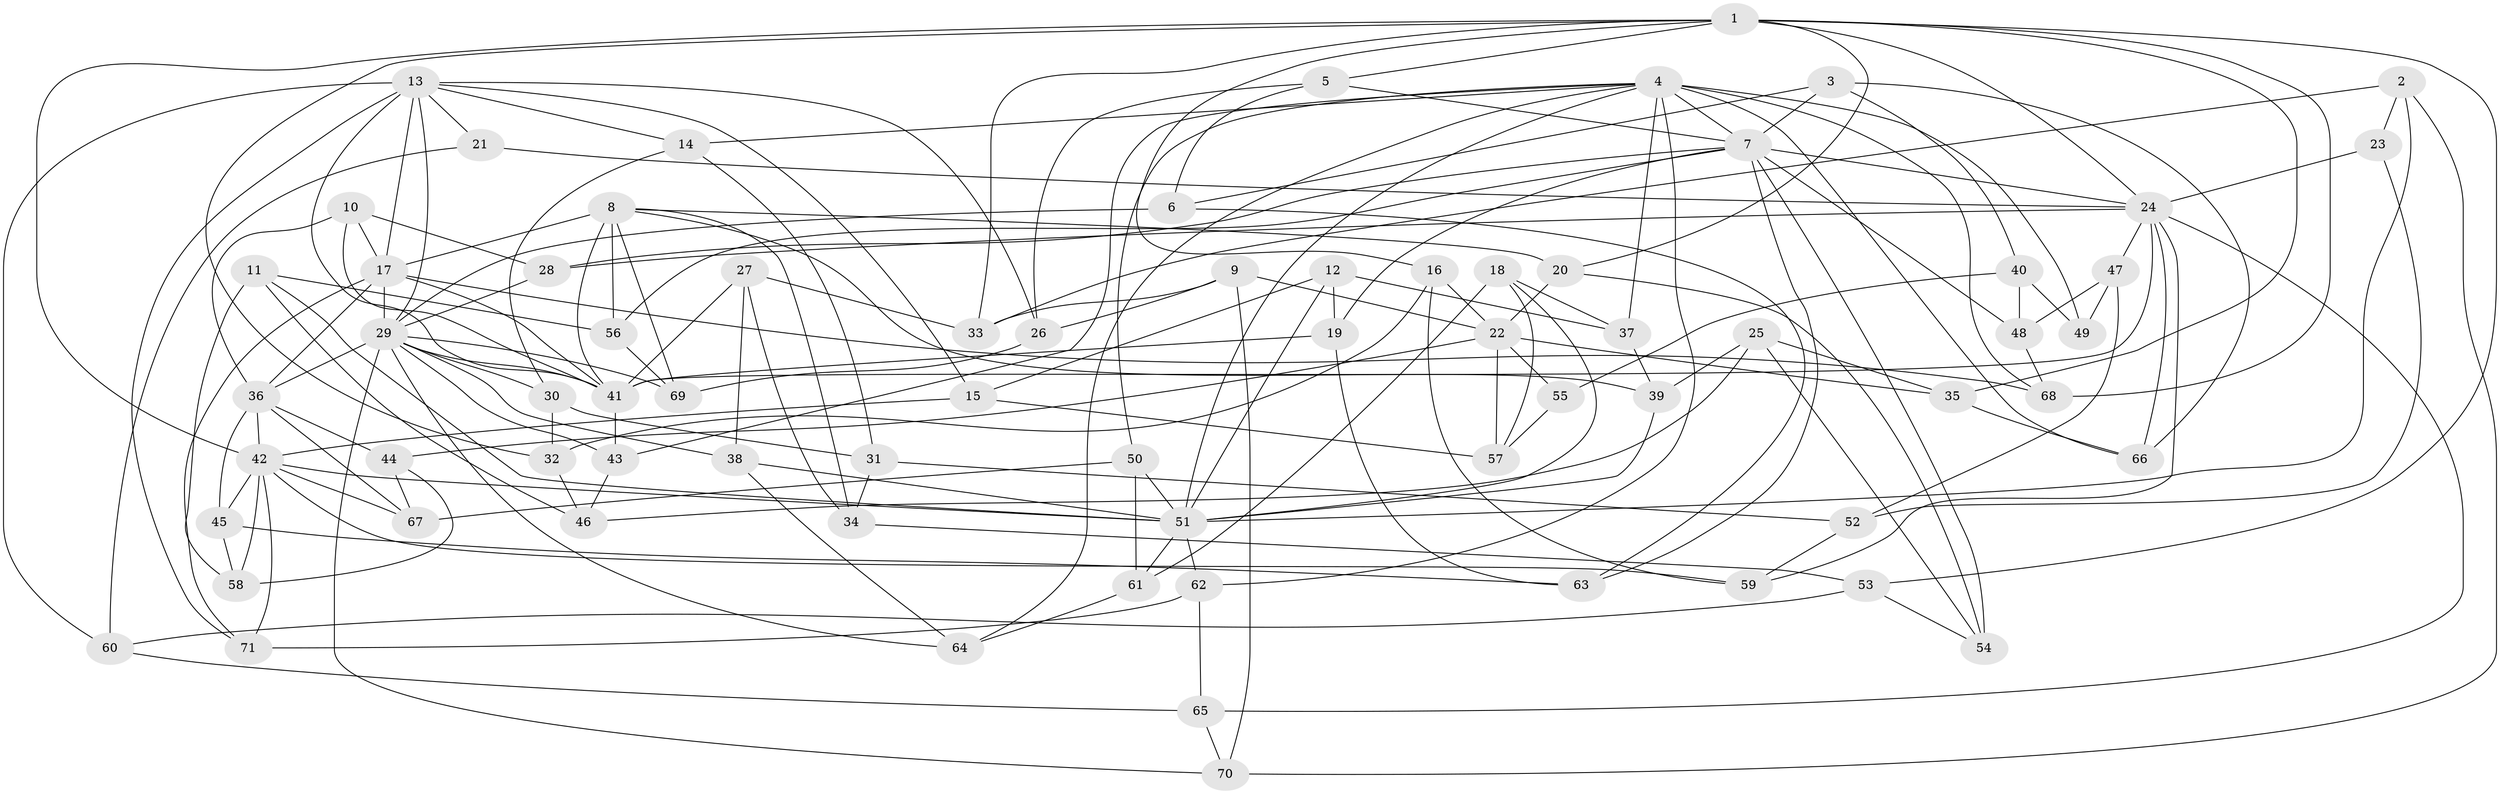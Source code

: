 // original degree distribution, {4: 1.0}
// Generated by graph-tools (version 1.1) at 2025/53/03/04/25 22:53:58]
// undirected, 71 vertices, 174 edges
graph export_dot {
  node [color=gray90,style=filled];
  1;
  2;
  3;
  4;
  5;
  6;
  7;
  8;
  9;
  10;
  11;
  12;
  13;
  14;
  15;
  16;
  17;
  18;
  19;
  20;
  21;
  22;
  23;
  24;
  25;
  26;
  27;
  28;
  29;
  30;
  31;
  32;
  33;
  34;
  35;
  36;
  37;
  38;
  39;
  40;
  41;
  42;
  43;
  44;
  45;
  46;
  47;
  48;
  49;
  50;
  51;
  52;
  53;
  54;
  55;
  56;
  57;
  58;
  59;
  60;
  61;
  62;
  63;
  64;
  65;
  66;
  67;
  68;
  69;
  70;
  71;
  1 -- 5 [weight=1.0];
  1 -- 16 [weight=1.0];
  1 -- 20 [weight=1.0];
  1 -- 24 [weight=2.0];
  1 -- 32 [weight=1.0];
  1 -- 33 [weight=1.0];
  1 -- 35 [weight=1.0];
  1 -- 42 [weight=2.0];
  1 -- 53 [weight=1.0];
  1 -- 68 [weight=1.0];
  2 -- 23 [weight=1.0];
  2 -- 33 [weight=1.0];
  2 -- 51 [weight=1.0];
  2 -- 70 [weight=1.0];
  3 -- 6 [weight=1.0];
  3 -- 7 [weight=1.0];
  3 -- 40 [weight=1.0];
  3 -- 66 [weight=1.0];
  4 -- 7 [weight=1.0];
  4 -- 14 [weight=1.0];
  4 -- 37 [weight=1.0];
  4 -- 43 [weight=1.0];
  4 -- 49 [weight=2.0];
  4 -- 50 [weight=1.0];
  4 -- 51 [weight=1.0];
  4 -- 62 [weight=1.0];
  4 -- 64 [weight=1.0];
  4 -- 66 [weight=1.0];
  4 -- 68 [weight=1.0];
  5 -- 6 [weight=1.0];
  5 -- 7 [weight=1.0];
  5 -- 26 [weight=1.0];
  6 -- 29 [weight=1.0];
  6 -- 63 [weight=1.0];
  7 -- 19 [weight=1.0];
  7 -- 24 [weight=1.0];
  7 -- 28 [weight=1.0];
  7 -- 48 [weight=1.0];
  7 -- 54 [weight=1.0];
  7 -- 56 [weight=1.0];
  7 -- 63 [weight=1.0];
  8 -- 17 [weight=3.0];
  8 -- 20 [weight=1.0];
  8 -- 34 [weight=1.0];
  8 -- 39 [weight=1.0];
  8 -- 41 [weight=2.0];
  8 -- 56 [weight=1.0];
  8 -- 69 [weight=1.0];
  9 -- 22 [weight=1.0];
  9 -- 26 [weight=1.0];
  9 -- 33 [weight=1.0];
  9 -- 70 [weight=1.0];
  10 -- 17 [weight=1.0];
  10 -- 28 [weight=1.0];
  10 -- 36 [weight=1.0];
  10 -- 41 [weight=1.0];
  11 -- 46 [weight=1.0];
  11 -- 51 [weight=1.0];
  11 -- 56 [weight=1.0];
  11 -- 58 [weight=1.0];
  12 -- 15 [weight=1.0];
  12 -- 19 [weight=1.0];
  12 -- 37 [weight=1.0];
  12 -- 51 [weight=1.0];
  13 -- 14 [weight=1.0];
  13 -- 15 [weight=1.0];
  13 -- 17 [weight=3.0];
  13 -- 21 [weight=2.0];
  13 -- 26 [weight=1.0];
  13 -- 29 [weight=1.0];
  13 -- 41 [weight=1.0];
  13 -- 60 [weight=1.0];
  13 -- 71 [weight=1.0];
  14 -- 30 [weight=1.0];
  14 -- 31 [weight=1.0];
  15 -- 42 [weight=1.0];
  15 -- 57 [weight=1.0];
  16 -- 22 [weight=1.0];
  16 -- 32 [weight=1.0];
  16 -- 59 [weight=1.0];
  17 -- 29 [weight=1.0];
  17 -- 36 [weight=1.0];
  17 -- 41 [weight=1.0];
  17 -- 68 [weight=1.0];
  17 -- 71 [weight=1.0];
  18 -- 37 [weight=1.0];
  18 -- 51 [weight=1.0];
  18 -- 57 [weight=1.0];
  18 -- 61 [weight=1.0];
  19 -- 41 [weight=1.0];
  19 -- 63 [weight=1.0];
  20 -- 22 [weight=1.0];
  20 -- 54 [weight=1.0];
  21 -- 24 [weight=1.0];
  21 -- 60 [weight=1.0];
  22 -- 35 [weight=1.0];
  22 -- 44 [weight=1.0];
  22 -- 55 [weight=2.0];
  22 -- 57 [weight=1.0];
  23 -- 24 [weight=2.0];
  23 -- 52 [weight=1.0];
  24 -- 28 [weight=1.0];
  24 -- 41 [weight=1.0];
  24 -- 47 [weight=1.0];
  24 -- 59 [weight=1.0];
  24 -- 65 [weight=1.0];
  24 -- 66 [weight=1.0];
  25 -- 35 [weight=1.0];
  25 -- 39 [weight=1.0];
  25 -- 46 [weight=1.0];
  25 -- 54 [weight=1.0];
  26 -- 69 [weight=1.0];
  27 -- 33 [weight=1.0];
  27 -- 34 [weight=1.0];
  27 -- 38 [weight=1.0];
  27 -- 41 [weight=1.0];
  28 -- 29 [weight=1.0];
  29 -- 30 [weight=1.0];
  29 -- 36 [weight=1.0];
  29 -- 38 [weight=1.0];
  29 -- 41 [weight=1.0];
  29 -- 43 [weight=1.0];
  29 -- 64 [weight=1.0];
  29 -- 69 [weight=1.0];
  29 -- 70 [weight=1.0];
  30 -- 31 [weight=1.0];
  30 -- 32 [weight=1.0];
  31 -- 34 [weight=1.0];
  31 -- 52 [weight=1.0];
  32 -- 46 [weight=1.0];
  34 -- 53 [weight=1.0];
  35 -- 66 [weight=1.0];
  36 -- 42 [weight=2.0];
  36 -- 44 [weight=1.0];
  36 -- 45 [weight=1.0];
  36 -- 67 [weight=1.0];
  37 -- 39 [weight=1.0];
  38 -- 51 [weight=1.0];
  38 -- 64 [weight=1.0];
  39 -- 51 [weight=1.0];
  40 -- 48 [weight=1.0];
  40 -- 49 [weight=1.0];
  40 -- 55 [weight=1.0];
  41 -- 43 [weight=1.0];
  42 -- 45 [weight=1.0];
  42 -- 51 [weight=2.0];
  42 -- 58 [weight=1.0];
  42 -- 59 [weight=1.0];
  42 -- 67 [weight=1.0];
  42 -- 71 [weight=1.0];
  43 -- 46 [weight=1.0];
  44 -- 58 [weight=1.0];
  44 -- 67 [weight=1.0];
  45 -- 58 [weight=1.0];
  45 -- 63 [weight=1.0];
  47 -- 48 [weight=1.0];
  47 -- 49 [weight=1.0];
  47 -- 52 [weight=1.0];
  48 -- 68 [weight=1.0];
  50 -- 51 [weight=1.0];
  50 -- 61 [weight=1.0];
  50 -- 67 [weight=1.0];
  51 -- 61 [weight=1.0];
  51 -- 62 [weight=1.0];
  52 -- 59 [weight=1.0];
  53 -- 54 [weight=1.0];
  53 -- 60 [weight=1.0];
  55 -- 57 [weight=1.0];
  56 -- 69 [weight=1.0];
  60 -- 65 [weight=1.0];
  61 -- 64 [weight=1.0];
  62 -- 65 [weight=1.0];
  62 -- 71 [weight=1.0];
  65 -- 70 [weight=1.0];
}
